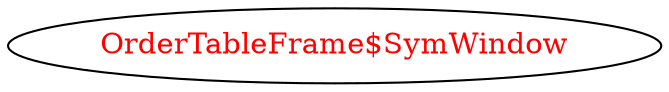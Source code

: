 digraph dependencyGraph {
 concentrate=true;
 ranksep="2.0";
 rankdir="LR"; 
 splines="ortho";
"OrderTableFrame$SymWindow" [fontcolor="red"];
}